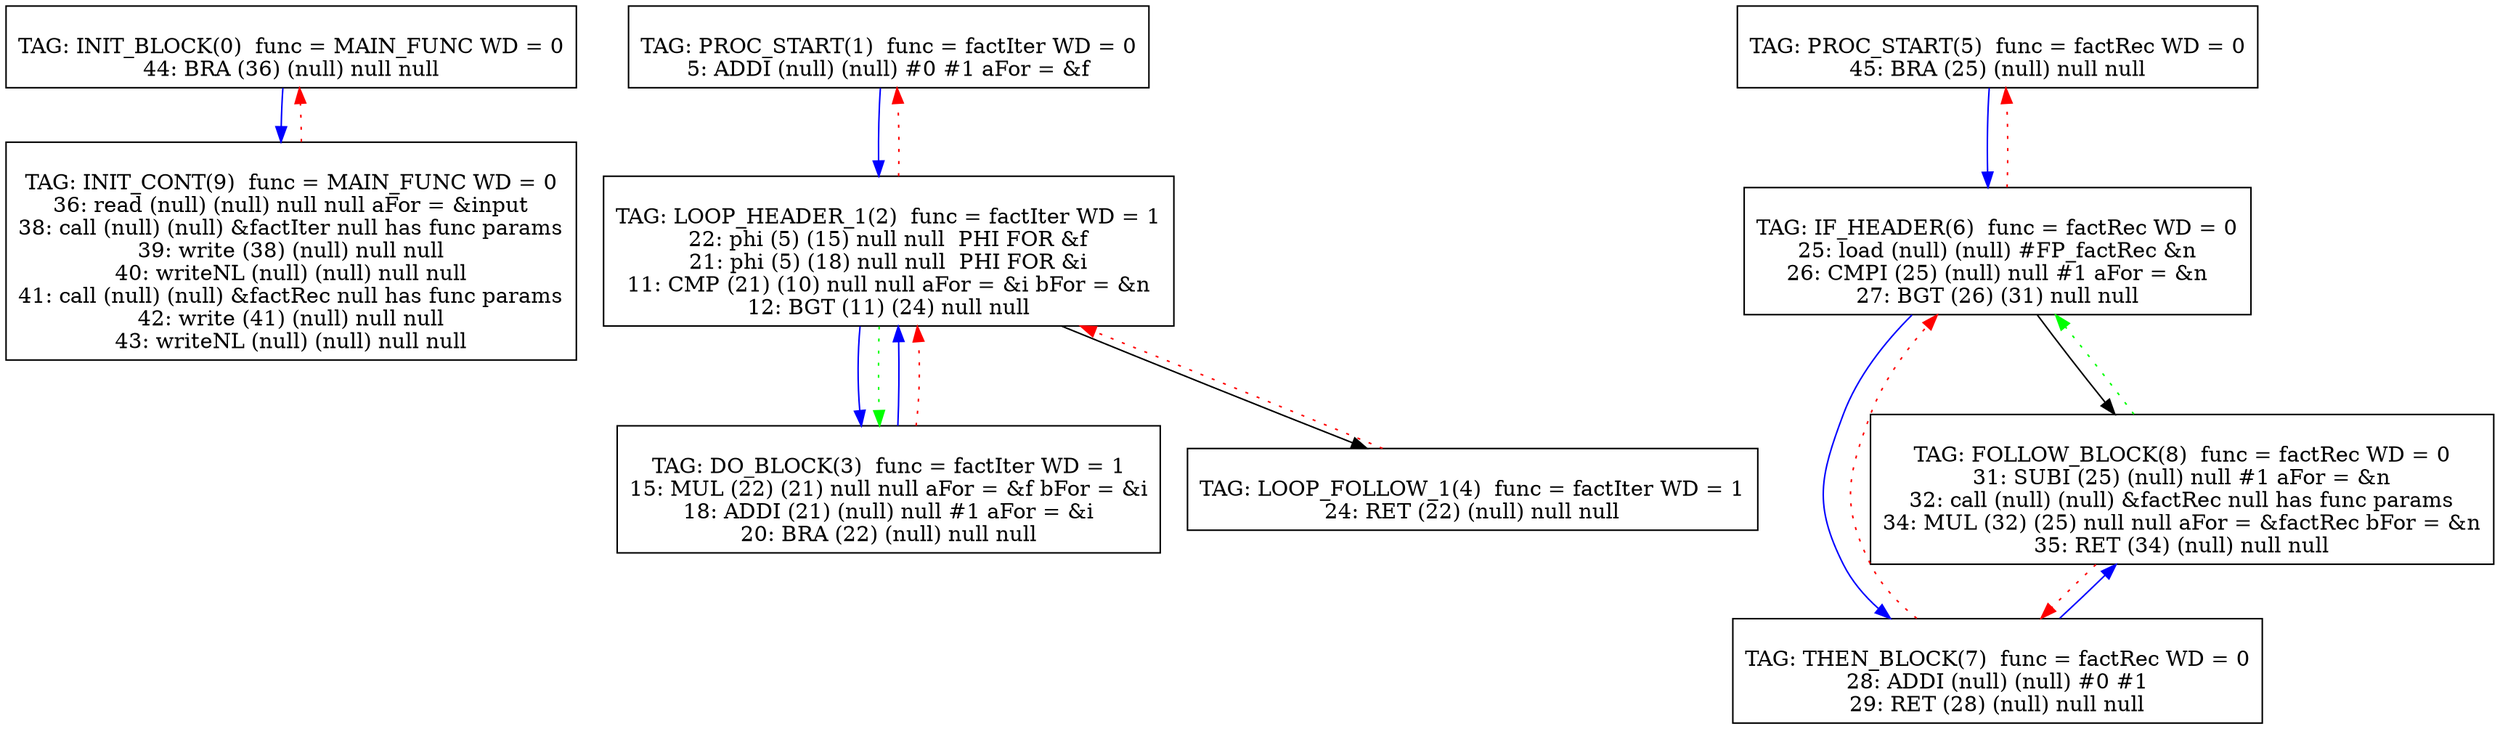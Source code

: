 digraph {
0[label="
TAG: INIT_BLOCK(0)  func = MAIN_FUNC WD = 0
44: BRA (36) (null) null null
"];
0[shape=box];
0 -> 9[color=blue]
1[label="
TAG: PROC_START(1)  func = factIter WD = 0
5: ADDI (null) (null) #0 #1 aFor = &f
"];
1[shape=box];
1 -> 2[color=blue]
2[label="
TAG: LOOP_HEADER_1(2)  func = factIter WD = 1
22: phi (5) (15) null null  PHI FOR &f
21: phi (5) (18) null null  PHI FOR &i
11: CMP (21) (10) null null aFor = &i bFor = &n
12: BGT (11) (24) null null
"];
2[shape=box];
2 -> 3[color=blue]
2 -> 4[color=black]
2 -> 1[color=red][style=dotted]
2 -> 3[color=green][style=dotted]
3[label="
TAG: DO_BLOCK(3)  func = factIter WD = 1
15: MUL (22) (21) null null aFor = &f bFor = &i
18: ADDI (21) (null) null #1 aFor = &i
20: BRA (22) (null) null null
"];
3[shape=box];
3 -> 2[color=blue]
3 -> 2[color=red][style=dotted]
4[label="
TAG: LOOP_FOLLOW_1(4)  func = factIter WD = 1
24: RET (22) (null) null null
"];
4[shape=box];
4 -> 2[color=red][style=dotted]
5[label="
TAG: PROC_START(5)  func = factRec WD = 0
45: BRA (25) (null) null null
"];
5[shape=box];
5 -> 6[color=blue]
6[label="
TAG: IF_HEADER(6)  func = factRec WD = 0
25: load (null) (null) #FP_factRec &n
26: CMPI (25) (null) null #1 aFor = &n
27: BGT (26) (31) null null
"];
6[shape=box];
6 -> 7[color=blue]
6 -> 8[color=black]
6 -> 5[color=red][style=dotted]
7[label="
TAG: THEN_BLOCK(7)  func = factRec WD = 0
28: ADDI (null) (null) #0 #1
29: RET (28) (null) null null
"];
7[shape=box];
7 -> 8[color=blue]
7 -> 6[color=red][style=dotted]
8[label="
TAG: FOLLOW_BLOCK(8)  func = factRec WD = 0
31: SUBI (25) (null) null #1 aFor = &n
32: call (null) (null) &factRec null has func params
34: MUL (32) (25) null null aFor = &factRec bFor = &n
35: RET (34) (null) null null
"];
8[shape=box];
8 -> 7[color=red][style=dotted]
8 -> 6[color=green][style=dotted]
9[label="
TAG: INIT_CONT(9)  func = MAIN_FUNC WD = 0
36: read (null) (null) null null aFor = &input
38: call (null) (null) &factIter null has func params
39: write (38) (null) null null
40: writeNL (null) (null) null null
41: call (null) (null) &factRec null has func params
42: write (41) (null) null null
43: writeNL (null) (null) null null
"];
9[shape=box];
9 -> 0[color=red][style=dotted]
}